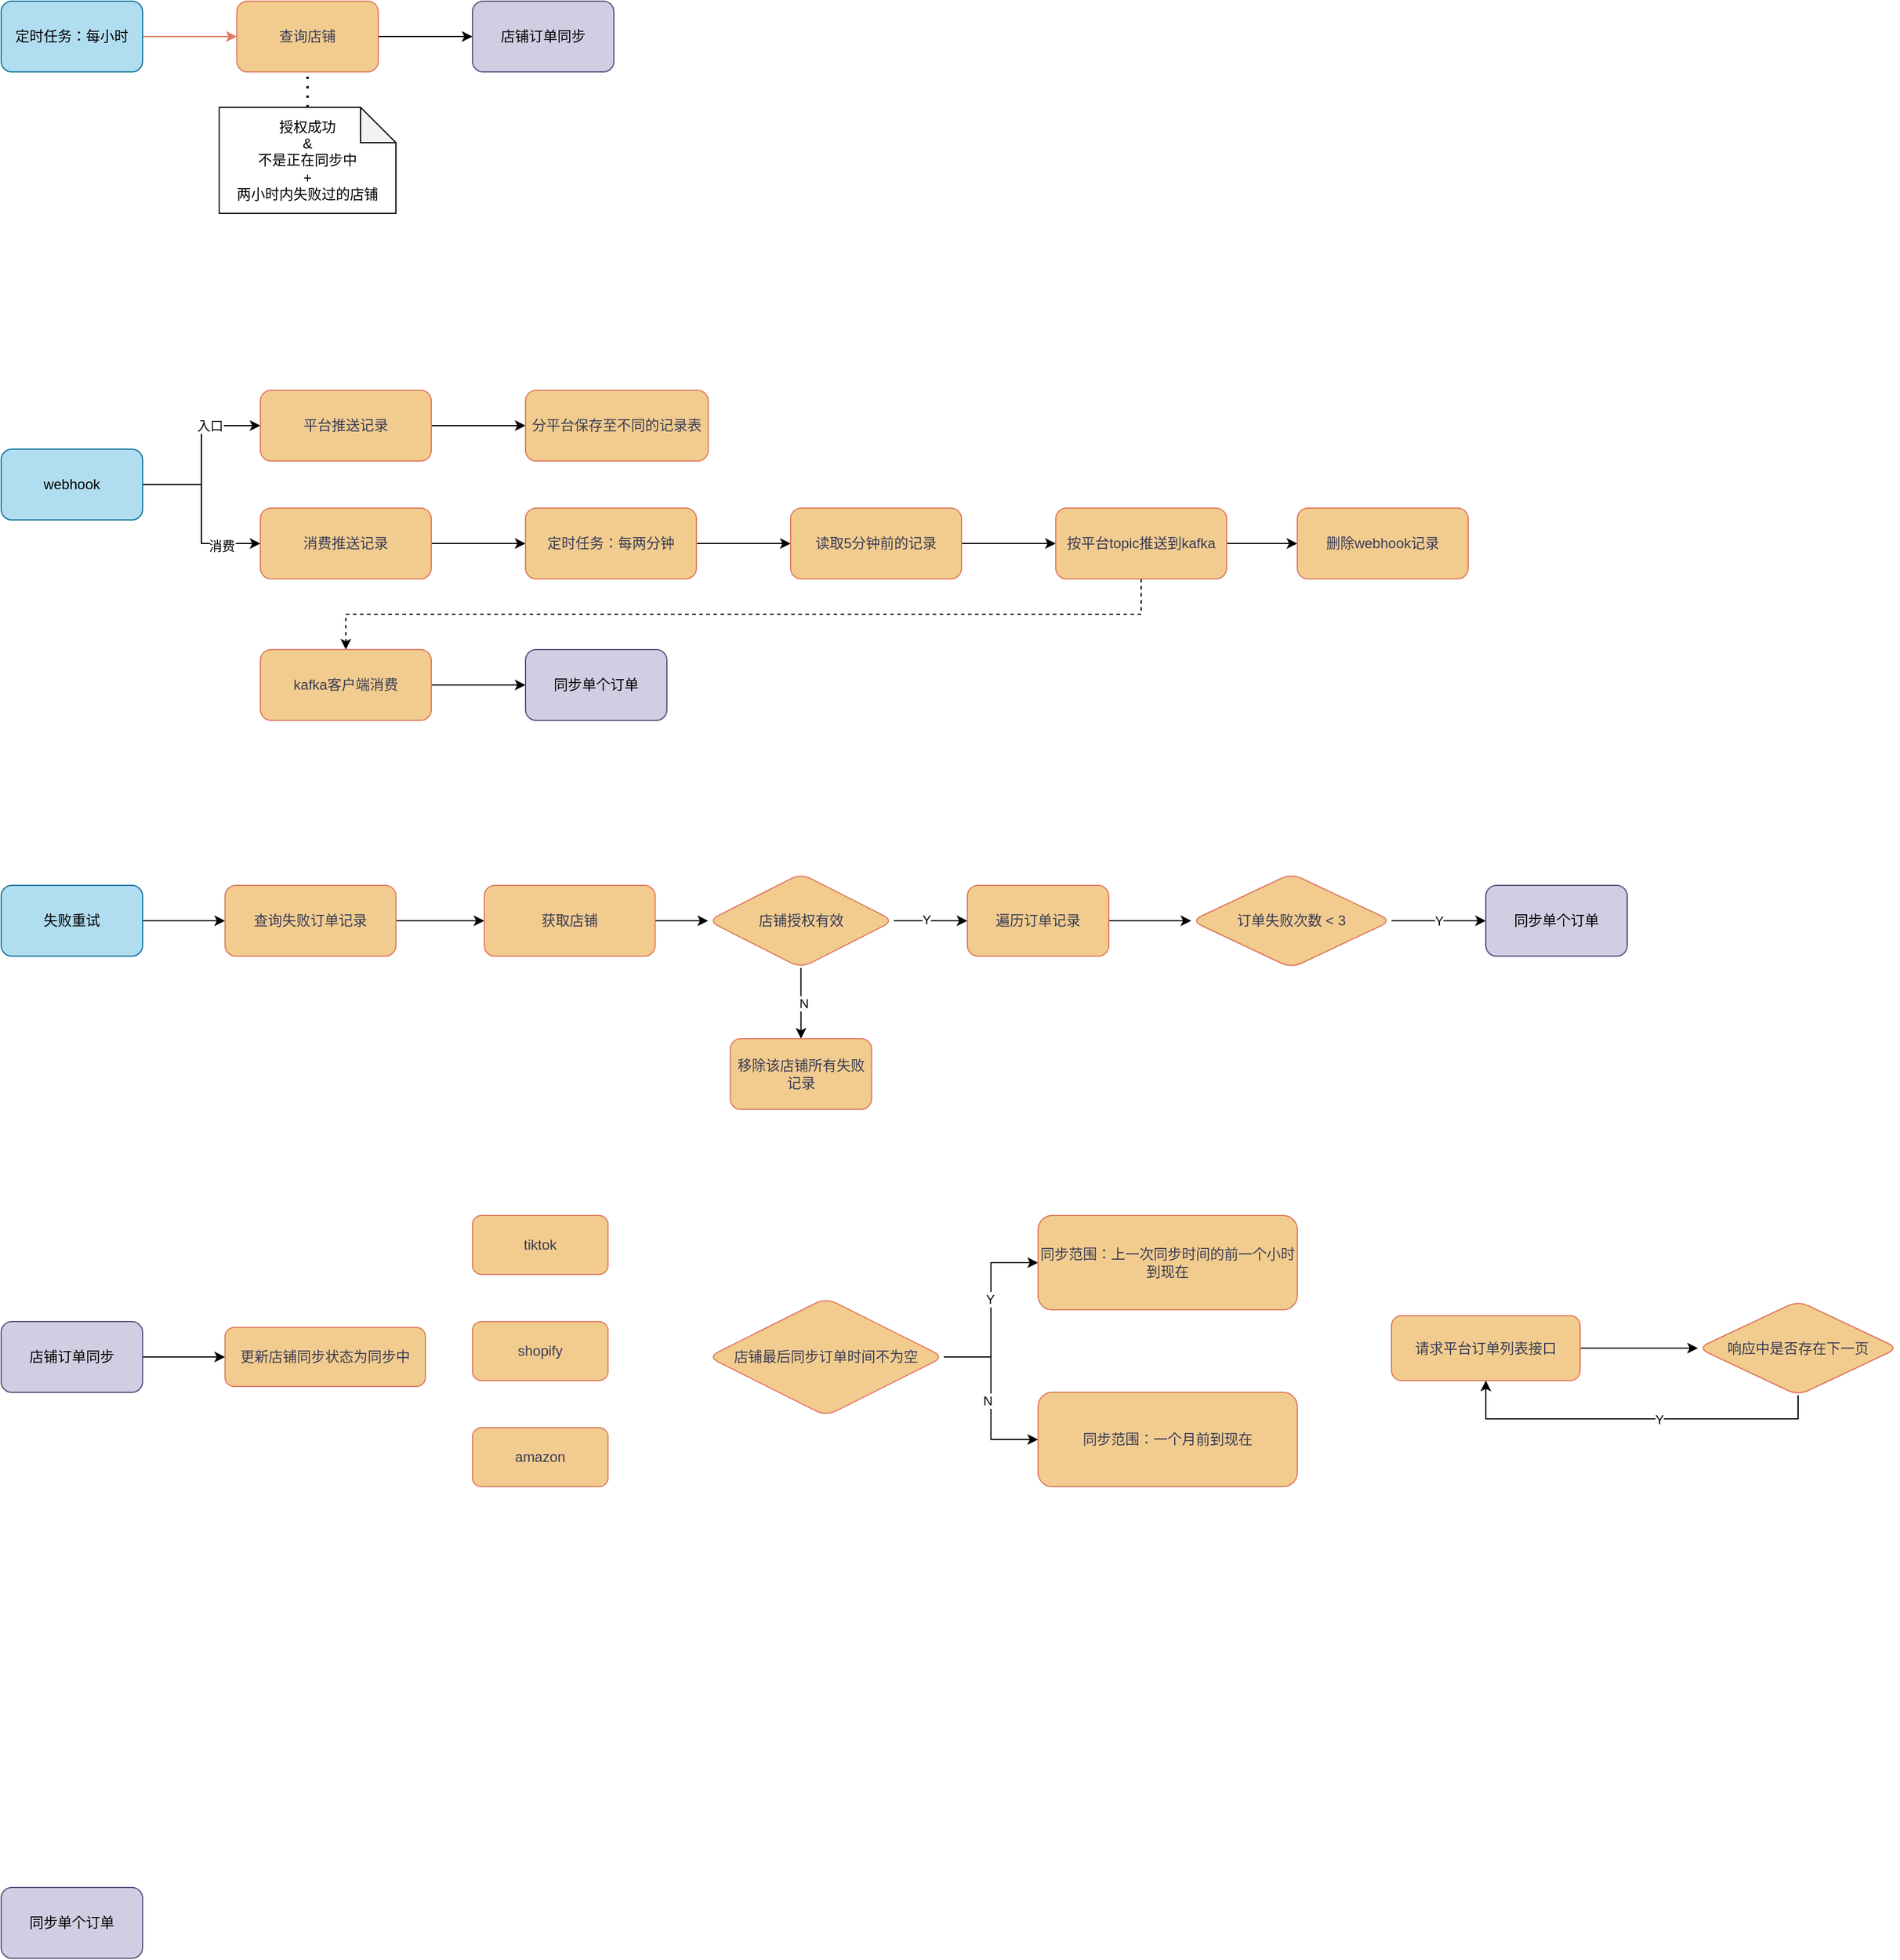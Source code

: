 <mxfile version="22.1.21" type="github">
  <diagram name="第 1 页" id="kU-bCuQfYjcf-XhSNakF">
    <mxGraphModel dx="1434" dy="792" grid="1" gridSize="10" guides="1" tooltips="1" connect="1" arrows="1" fold="1" page="1" pageScale="1" pageWidth="1200" pageHeight="1920" math="0" shadow="0">
      <root>
        <mxCell id="0" />
        <mxCell id="1" parent="0" />
        <mxCell id="RAauXmBRn3lS20RroSCK-4" value="" style="edgeStyle=orthogonalEdgeStyle;rounded=1;orthogonalLoop=1;jettySize=auto;html=1;labelBackgroundColor=none;strokeColor=#E07A5F;fontColor=default;" edge="1" parent="1">
          <mxGeometry relative="1" as="geometry">
            <mxPoint x="160" y="150" as="sourcePoint" />
            <mxPoint x="240" y="150" as="targetPoint" />
          </mxGeometry>
        </mxCell>
        <mxCell id="XKRIkZBitGHvac4q-eO8-1" value="定时任务：每小时" style="rounded=1;whiteSpace=wrap;html=1;labelBackgroundColor=none;fillColor=#b1ddf0;strokeColor=#10739e;" parent="1" vertex="1">
          <mxGeometry x="40" y="120" width="120" height="60" as="geometry" />
        </mxCell>
        <mxCell id="RAauXmBRn3lS20RroSCK-52" style="edgeStyle=orthogonalEdgeStyle;rounded=0;orthogonalLoop=1;jettySize=auto;html=1;exitX=1;exitY=0.5;exitDx=0;exitDy=0;entryX=0;entryY=0.5;entryDx=0;entryDy=0;" edge="1" parent="1" source="RAauXmBRn3lS20RroSCK-1" target="RAauXmBRn3lS20RroSCK-39">
          <mxGeometry relative="1" as="geometry" />
        </mxCell>
        <mxCell id="RAauXmBRn3lS20RroSCK-54" value="入口" style="edgeLabel;html=1;align=center;verticalAlign=middle;resizable=0;points=[];" vertex="1" connectable="0" parent="RAauXmBRn3lS20RroSCK-52">
          <mxGeometry x="0.427" relative="1" as="geometry">
            <mxPoint as="offset" />
          </mxGeometry>
        </mxCell>
        <mxCell id="RAauXmBRn3lS20RroSCK-53" style="edgeStyle=orthogonalEdgeStyle;rounded=0;orthogonalLoop=1;jettySize=auto;html=1;exitX=1;exitY=0.5;exitDx=0;exitDy=0;entryX=0;entryY=0.5;entryDx=0;entryDy=0;" edge="1" parent="1" source="RAauXmBRn3lS20RroSCK-1" target="RAauXmBRn3lS20RroSCK-40">
          <mxGeometry relative="1" as="geometry" />
        </mxCell>
        <mxCell id="RAauXmBRn3lS20RroSCK-55" value="消费" style="edgeLabel;html=1;align=center;verticalAlign=middle;resizable=0;points=[];" vertex="1" connectable="0" parent="RAauXmBRn3lS20RroSCK-53">
          <mxGeometry x="0.56" y="-2" relative="1" as="geometry">
            <mxPoint as="offset" />
          </mxGeometry>
        </mxCell>
        <mxCell id="RAauXmBRn3lS20RroSCK-1" value="webhook" style="rounded=1;whiteSpace=wrap;html=1;labelBackgroundColor=none;fillColor=#b1ddf0;strokeColor=#10739e;" vertex="1" parent="1">
          <mxGeometry x="40" y="500" width="120" height="60" as="geometry" />
        </mxCell>
        <mxCell id="RAauXmBRn3lS20RroSCK-24" style="edgeStyle=orthogonalEdgeStyle;rounded=0;orthogonalLoop=1;jettySize=auto;html=1;exitX=1;exitY=0.5;exitDx=0;exitDy=0;" edge="1" parent="1" source="RAauXmBRn3lS20RroSCK-2" target="RAauXmBRn3lS20RroSCK-22">
          <mxGeometry relative="1" as="geometry" />
        </mxCell>
        <mxCell id="RAauXmBRn3lS20RroSCK-2" value="失败重试" style="rounded=1;whiteSpace=wrap;html=1;labelBackgroundColor=none;fillColor=#b1ddf0;strokeColor=#10739e;" vertex="1" parent="1">
          <mxGeometry x="40" y="870" width="120" height="60" as="geometry" />
        </mxCell>
        <mxCell id="RAauXmBRn3lS20RroSCK-11" value="" style="edgeStyle=orthogonalEdgeStyle;rounded=0;orthogonalLoop=1;jettySize=auto;html=1;" edge="1" parent="1" source="RAauXmBRn3lS20RroSCK-5" target="RAauXmBRn3lS20RroSCK-10">
          <mxGeometry relative="1" as="geometry" />
        </mxCell>
        <mxCell id="RAauXmBRn3lS20RroSCK-5" value="查询店铺" style="rounded=1;whiteSpace=wrap;html=1;labelBackgroundColor=none;fillColor=#F2CC8F;strokeColor=#E07A5F;fontColor=#393C56;" vertex="1" parent="1">
          <mxGeometry x="240" y="120" width="120" height="60" as="geometry" />
        </mxCell>
        <mxCell id="RAauXmBRn3lS20RroSCK-8" value="&lt;div&gt;授权成功&lt;/div&gt;&lt;div&gt;&amp;amp;&lt;br&gt;&lt;/div&gt;&lt;div&gt;不是正在同步中&lt;br&gt;&lt;/div&gt;&lt;div&gt;+&lt;/div&gt;&lt;div&gt;两小时内失败过的店铺&lt;br&gt;&lt;/div&gt;" style="shape=note;whiteSpace=wrap;html=1;backgroundOutline=1;darkOpacity=0.05;" vertex="1" parent="1">
          <mxGeometry x="225" y="210" width="150" height="90" as="geometry" />
        </mxCell>
        <mxCell id="RAauXmBRn3lS20RroSCK-9" value="" style="endArrow=none;dashed=1;html=1;dashPattern=1 3;strokeWidth=2;rounded=0;entryX=0.5;entryY=1;entryDx=0;entryDy=0;exitX=0.5;exitY=0;exitDx=0;exitDy=0;exitPerimeter=0;" edge="1" parent="1" source="RAauXmBRn3lS20RroSCK-8" target="RAauXmBRn3lS20RroSCK-5">
          <mxGeometry width="50" height="50" relative="1" as="geometry">
            <mxPoint x="720" y="230" as="sourcePoint" />
            <mxPoint x="770" y="180" as="targetPoint" />
          </mxGeometry>
        </mxCell>
        <mxCell id="RAauXmBRn3lS20RroSCK-10" value="店铺订单同步" style="rounded=1;whiteSpace=wrap;html=1;labelBackgroundColor=none;fillColor=#d0cee2;strokeColor=#56517e;" vertex="1" parent="1">
          <mxGeometry x="440" y="120" width="120" height="60" as="geometry" />
        </mxCell>
        <mxCell id="RAauXmBRn3lS20RroSCK-19" value="" style="edgeStyle=orthogonalEdgeStyle;rounded=0;orthogonalLoop=1;jettySize=auto;html=1;" edge="1" parent="1" source="RAauXmBRn3lS20RroSCK-14" target="RAauXmBRn3lS20RroSCK-18">
          <mxGeometry relative="1" as="geometry" />
        </mxCell>
        <mxCell id="RAauXmBRn3lS20RroSCK-14" value="获取店铺" style="rounded=1;whiteSpace=wrap;html=1;labelBackgroundColor=none;fillColor=#F2CC8F;strokeColor=#E07A5F;fontColor=#393C56;" vertex="1" parent="1">
          <mxGeometry x="450" y="870" width="145" height="60" as="geometry" />
        </mxCell>
        <mxCell id="RAauXmBRn3lS20RroSCK-21" value="" style="edgeStyle=orthogonalEdgeStyle;rounded=0;orthogonalLoop=1;jettySize=auto;html=1;" edge="1" parent="1" source="RAauXmBRn3lS20RroSCK-18" target="RAauXmBRn3lS20RroSCK-20">
          <mxGeometry relative="1" as="geometry" />
        </mxCell>
        <mxCell id="RAauXmBRn3lS20RroSCK-29" value="Y" style="edgeLabel;html=1;align=center;verticalAlign=middle;resizable=0;points=[];" vertex="1" connectable="0" parent="RAauXmBRn3lS20RroSCK-21">
          <mxGeometry x="-0.16" y="1" relative="1" as="geometry">
            <mxPoint x="1" as="offset" />
          </mxGeometry>
        </mxCell>
        <mxCell id="RAauXmBRn3lS20RroSCK-27" value="" style="edgeStyle=orthogonalEdgeStyle;rounded=0;orthogonalLoop=1;jettySize=auto;html=1;" edge="1" parent="1" source="RAauXmBRn3lS20RroSCK-18" target="RAauXmBRn3lS20RroSCK-26">
          <mxGeometry relative="1" as="geometry" />
        </mxCell>
        <mxCell id="RAauXmBRn3lS20RroSCK-28" value="N" style="edgeLabel;html=1;align=center;verticalAlign=middle;resizable=0;points=[];" vertex="1" connectable="0" parent="RAauXmBRn3lS20RroSCK-27">
          <mxGeometry x="0.0" y="2" relative="1" as="geometry">
            <mxPoint as="offset" />
          </mxGeometry>
        </mxCell>
        <mxCell id="RAauXmBRn3lS20RroSCK-18" value="店铺授权有效" style="rhombus;whiteSpace=wrap;html=1;fillColor=#F2CC8F;strokeColor=#E07A5F;fontColor=#393C56;rounded=1;labelBackgroundColor=none;" vertex="1" parent="1">
          <mxGeometry x="640" y="860" width="157.5" height="80" as="geometry" />
        </mxCell>
        <mxCell id="RAauXmBRn3lS20RroSCK-33" value="" style="edgeStyle=orthogonalEdgeStyle;rounded=0;orthogonalLoop=1;jettySize=auto;html=1;" edge="1" parent="1" source="RAauXmBRn3lS20RroSCK-20" target="RAauXmBRn3lS20RroSCK-32">
          <mxGeometry relative="1" as="geometry" />
        </mxCell>
        <mxCell id="RAauXmBRn3lS20RroSCK-20" value="遍历订单记录" style="whiteSpace=wrap;html=1;fillColor=#F2CC8F;strokeColor=#E07A5F;fontColor=#393C56;rounded=1;labelBackgroundColor=none;" vertex="1" parent="1">
          <mxGeometry x="860" y="870" width="120" height="60" as="geometry" />
        </mxCell>
        <mxCell id="RAauXmBRn3lS20RroSCK-25" style="edgeStyle=orthogonalEdgeStyle;rounded=0;orthogonalLoop=1;jettySize=auto;html=1;exitX=1;exitY=0.5;exitDx=0;exitDy=0;entryX=0;entryY=0.5;entryDx=0;entryDy=0;" edge="1" parent="1" source="RAauXmBRn3lS20RroSCK-22" target="RAauXmBRn3lS20RroSCK-14">
          <mxGeometry relative="1" as="geometry" />
        </mxCell>
        <mxCell id="RAauXmBRn3lS20RroSCK-22" value="查询失败订单记录" style="rounded=1;whiteSpace=wrap;html=1;labelBackgroundColor=none;fillColor=#F2CC8F;strokeColor=#E07A5F;fontColor=#393C56;" vertex="1" parent="1">
          <mxGeometry x="230" y="870" width="145" height="60" as="geometry" />
        </mxCell>
        <mxCell id="RAauXmBRn3lS20RroSCK-26" value="移除该店铺所有失败记录" style="whiteSpace=wrap;html=1;fillColor=#F2CC8F;strokeColor=#E07A5F;fontColor=#393C56;rounded=1;labelBackgroundColor=none;" vertex="1" parent="1">
          <mxGeometry x="658.75" y="1000" width="120" height="60" as="geometry" />
        </mxCell>
        <mxCell id="RAauXmBRn3lS20RroSCK-35" value="" style="edgeStyle=orthogonalEdgeStyle;rounded=0;orthogonalLoop=1;jettySize=auto;html=1;" edge="1" parent="1" source="RAauXmBRn3lS20RroSCK-32" target="RAauXmBRn3lS20RroSCK-34">
          <mxGeometry relative="1" as="geometry" />
        </mxCell>
        <mxCell id="RAauXmBRn3lS20RroSCK-47" value="Y" style="edgeLabel;html=1;align=center;verticalAlign=middle;resizable=0;points=[];" vertex="1" connectable="0" parent="RAauXmBRn3lS20RroSCK-35">
          <mxGeometry relative="1" as="geometry">
            <mxPoint as="offset" />
          </mxGeometry>
        </mxCell>
        <mxCell id="RAauXmBRn3lS20RroSCK-32" value="订单失败次数 &amp;lt; 3" style="rhombus;whiteSpace=wrap;html=1;fillColor=#F2CC8F;strokeColor=#E07A5F;fontColor=#393C56;rounded=1;labelBackgroundColor=none;" vertex="1" parent="1">
          <mxGeometry x="1050" y="860" width="170" height="80" as="geometry" />
        </mxCell>
        <mxCell id="RAauXmBRn3lS20RroSCK-34" value="同步单个订单" style="whiteSpace=wrap;html=1;fillColor=#d0cee2;strokeColor=#56517e;rounded=1;labelBackgroundColor=none;" vertex="1" parent="1">
          <mxGeometry x="1300" y="870" width="120" height="60" as="geometry" />
        </mxCell>
        <mxCell id="RAauXmBRn3lS20RroSCK-42" value="" style="edgeStyle=orthogonalEdgeStyle;rounded=0;orthogonalLoop=1;jettySize=auto;html=1;" edge="1" parent="1" source="RAauXmBRn3lS20RroSCK-39" target="RAauXmBRn3lS20RroSCK-41">
          <mxGeometry relative="1" as="geometry" />
        </mxCell>
        <mxCell id="RAauXmBRn3lS20RroSCK-39" value="平台推送记录" style="rounded=1;whiteSpace=wrap;html=1;labelBackgroundColor=none;fillColor=#F2CC8F;strokeColor=#E07A5F;fontColor=#393C56;" vertex="1" parent="1">
          <mxGeometry x="260" y="450" width="145" height="60" as="geometry" />
        </mxCell>
        <mxCell id="RAauXmBRn3lS20RroSCK-44" value="" style="edgeStyle=orthogonalEdgeStyle;rounded=0;orthogonalLoop=1;jettySize=auto;html=1;" edge="1" parent="1" source="RAauXmBRn3lS20RroSCK-40" target="RAauXmBRn3lS20RroSCK-43">
          <mxGeometry relative="1" as="geometry" />
        </mxCell>
        <mxCell id="RAauXmBRn3lS20RroSCK-40" value="消费推送记录" style="rounded=1;whiteSpace=wrap;html=1;labelBackgroundColor=none;fillColor=#F2CC8F;strokeColor=#E07A5F;fontColor=#393C56;" vertex="1" parent="1">
          <mxGeometry x="260" y="550" width="145" height="60" as="geometry" />
        </mxCell>
        <mxCell id="RAauXmBRn3lS20RroSCK-41" value="分平台保存至不同的记录表" style="rounded=1;whiteSpace=wrap;html=1;labelBackgroundColor=none;fillColor=#F2CC8F;strokeColor=#E07A5F;fontColor=#393C56;" vertex="1" parent="1">
          <mxGeometry x="485" y="450" width="155" height="60" as="geometry" />
        </mxCell>
        <mxCell id="RAauXmBRn3lS20RroSCK-49" value="" style="edgeStyle=orthogonalEdgeStyle;rounded=0;orthogonalLoop=1;jettySize=auto;html=1;" edge="1" parent="1" source="RAauXmBRn3lS20RroSCK-43" target="RAauXmBRn3lS20RroSCK-48">
          <mxGeometry relative="1" as="geometry" />
        </mxCell>
        <mxCell id="RAauXmBRn3lS20RroSCK-43" value="定时任务：每两分钟" style="rounded=1;whiteSpace=wrap;html=1;labelBackgroundColor=none;fillColor=#F2CC8F;strokeColor=#E07A5F;fontColor=#393C56;" vertex="1" parent="1">
          <mxGeometry x="485" y="550" width="145" height="60" as="geometry" />
        </mxCell>
        <mxCell id="RAauXmBRn3lS20RroSCK-51" value="" style="edgeStyle=orthogonalEdgeStyle;rounded=0;orthogonalLoop=1;jettySize=auto;html=1;" edge="1" parent="1" source="RAauXmBRn3lS20RroSCK-48" target="RAauXmBRn3lS20RroSCK-50">
          <mxGeometry relative="1" as="geometry" />
        </mxCell>
        <mxCell id="RAauXmBRn3lS20RroSCK-48" value="读取5分钟前的记录" style="rounded=1;whiteSpace=wrap;html=1;labelBackgroundColor=none;fillColor=#F2CC8F;strokeColor=#E07A5F;fontColor=#393C56;" vertex="1" parent="1">
          <mxGeometry x="710" y="550" width="145" height="60" as="geometry" />
        </mxCell>
        <mxCell id="RAauXmBRn3lS20RroSCK-57" value="" style="edgeStyle=orthogonalEdgeStyle;rounded=0;orthogonalLoop=1;jettySize=auto;html=1;" edge="1" parent="1" source="RAauXmBRn3lS20RroSCK-50" target="RAauXmBRn3lS20RroSCK-56">
          <mxGeometry relative="1" as="geometry" />
        </mxCell>
        <mxCell id="RAauXmBRn3lS20RroSCK-63" style="edgeStyle=orthogonalEdgeStyle;rounded=0;orthogonalLoop=1;jettySize=auto;html=1;exitX=0.5;exitY=1;exitDx=0;exitDy=0;dashed=1;" edge="1" parent="1" source="RAauXmBRn3lS20RroSCK-50" target="RAauXmBRn3lS20RroSCK-58">
          <mxGeometry relative="1" as="geometry" />
        </mxCell>
        <mxCell id="RAauXmBRn3lS20RroSCK-50" value="按平台topic推送到kafka" style="rounded=1;whiteSpace=wrap;html=1;labelBackgroundColor=none;fillColor=#F2CC8F;strokeColor=#E07A5F;fontColor=#393C56;" vertex="1" parent="1">
          <mxGeometry x="935" y="550" width="145" height="60" as="geometry" />
        </mxCell>
        <mxCell id="RAauXmBRn3lS20RroSCK-56" value="删除webhook记录" style="rounded=1;whiteSpace=wrap;html=1;labelBackgroundColor=none;fillColor=#F2CC8F;strokeColor=#E07A5F;fontColor=#393C56;" vertex="1" parent="1">
          <mxGeometry x="1140" y="550" width="145" height="60" as="geometry" />
        </mxCell>
        <mxCell id="RAauXmBRn3lS20RroSCK-60" value="" style="edgeStyle=orthogonalEdgeStyle;rounded=0;orthogonalLoop=1;jettySize=auto;html=1;" edge="1" parent="1" source="RAauXmBRn3lS20RroSCK-58">
          <mxGeometry relative="1" as="geometry">
            <mxPoint x="485" y="700" as="targetPoint" />
          </mxGeometry>
        </mxCell>
        <mxCell id="RAauXmBRn3lS20RroSCK-58" value="kafka客户端消费" style="rounded=1;whiteSpace=wrap;html=1;labelBackgroundColor=none;fillColor=#F2CC8F;strokeColor=#E07A5F;fontColor=#393C56;" vertex="1" parent="1">
          <mxGeometry x="260" y="670" width="145" height="60" as="geometry" />
        </mxCell>
        <mxCell id="RAauXmBRn3lS20RroSCK-61" value="同步单个订单" style="whiteSpace=wrap;html=1;fillColor=#d0cee2;strokeColor=#56517e;rounded=1;labelBackgroundColor=none;" vertex="1" parent="1">
          <mxGeometry x="485" y="670" width="120" height="60" as="geometry" />
        </mxCell>
        <mxCell id="RAauXmBRn3lS20RroSCK-67" style="edgeStyle=orthogonalEdgeStyle;rounded=0;orthogonalLoop=1;jettySize=auto;html=1;exitX=1;exitY=0.5;exitDx=0;exitDy=0;" edge="1" parent="1" source="RAauXmBRn3lS20RroSCK-64" target="RAauXmBRn3lS20RroSCK-66">
          <mxGeometry relative="1" as="geometry" />
        </mxCell>
        <mxCell id="RAauXmBRn3lS20RroSCK-64" value="店铺订单同步" style="rounded=1;whiteSpace=wrap;html=1;labelBackgroundColor=none;fillColor=#d0cee2;strokeColor=#56517e;" vertex="1" parent="1">
          <mxGeometry x="40" y="1240" width="120" height="60" as="geometry" />
        </mxCell>
        <mxCell id="RAauXmBRn3lS20RroSCK-65" value="同步单个订单" style="whiteSpace=wrap;html=1;fillColor=#d0cee2;strokeColor=#56517e;rounded=1;labelBackgroundColor=none;" vertex="1" parent="1">
          <mxGeometry x="40" y="1720" width="120" height="60" as="geometry" />
        </mxCell>
        <mxCell id="RAauXmBRn3lS20RroSCK-66" value="更新店铺同步状态为同步中" style="rounded=1;whiteSpace=wrap;html=1;labelBackgroundColor=none;fillColor=#F2CC8F;strokeColor=#E07A5F;fontColor=#393C56;" vertex="1" parent="1">
          <mxGeometry x="230" y="1245" width="170" height="50" as="geometry" />
        </mxCell>
        <mxCell id="RAauXmBRn3lS20RroSCK-68" value="tiktok" style="rounded=1;whiteSpace=wrap;html=1;labelBackgroundColor=none;fillColor=#F2CC8F;strokeColor=#E07A5F;fontColor=#393C56;" vertex="1" parent="1">
          <mxGeometry x="440" y="1150" width="115" height="50" as="geometry" />
        </mxCell>
        <mxCell id="RAauXmBRn3lS20RroSCK-69" value="shopify" style="rounded=1;whiteSpace=wrap;html=1;labelBackgroundColor=none;fillColor=#F2CC8F;strokeColor=#E07A5F;fontColor=#393C56;" vertex="1" parent="1">
          <mxGeometry x="440" y="1240" width="115" height="50" as="geometry" />
        </mxCell>
        <mxCell id="RAauXmBRn3lS20RroSCK-71" value="amazon" style="rounded=1;whiteSpace=wrap;html=1;labelBackgroundColor=none;fillColor=#F2CC8F;strokeColor=#E07A5F;fontColor=#393C56;" vertex="1" parent="1">
          <mxGeometry x="440" y="1330" width="115" height="50" as="geometry" />
        </mxCell>
        <mxCell id="RAauXmBRn3lS20RroSCK-77" style="edgeStyle=orthogonalEdgeStyle;rounded=0;orthogonalLoop=1;jettySize=auto;html=1;exitX=1;exitY=0.5;exitDx=0;exitDy=0;entryX=0;entryY=0.5;entryDx=0;entryDy=0;" edge="1" parent="1" source="RAauXmBRn3lS20RroSCK-74" target="RAauXmBRn3lS20RroSCK-75">
          <mxGeometry relative="1" as="geometry" />
        </mxCell>
        <mxCell id="RAauXmBRn3lS20RroSCK-79" value="Y" style="edgeLabel;html=1;align=center;verticalAlign=middle;resizable=0;points=[];" vertex="1" connectable="0" parent="RAauXmBRn3lS20RroSCK-77">
          <mxGeometry x="0.113" y="1" relative="1" as="geometry">
            <mxPoint as="offset" />
          </mxGeometry>
        </mxCell>
        <mxCell id="RAauXmBRn3lS20RroSCK-78" style="edgeStyle=orthogonalEdgeStyle;rounded=0;orthogonalLoop=1;jettySize=auto;html=1;exitX=1;exitY=0.5;exitDx=0;exitDy=0;entryX=0;entryY=0.5;entryDx=0;entryDy=0;" edge="1" parent="1" source="RAauXmBRn3lS20RroSCK-74" target="RAauXmBRn3lS20RroSCK-76">
          <mxGeometry relative="1" as="geometry" />
        </mxCell>
        <mxCell id="RAauXmBRn3lS20RroSCK-80" value="N" style="edgeLabel;html=1;align=center;verticalAlign=middle;resizable=0;points=[];" vertex="1" connectable="0" parent="RAauXmBRn3lS20RroSCK-78">
          <mxGeometry x="0.027" y="-3" relative="1" as="geometry">
            <mxPoint as="offset" />
          </mxGeometry>
        </mxCell>
        <mxCell id="RAauXmBRn3lS20RroSCK-74" value="店铺最后同步订单时间不为空" style="rhombus;whiteSpace=wrap;html=1;fillColor=#F2CC8F;strokeColor=#E07A5F;fontColor=#393C56;rounded=1;labelBackgroundColor=none;" vertex="1" parent="1">
          <mxGeometry x="640" y="1220" width="200" height="100" as="geometry" />
        </mxCell>
        <mxCell id="RAauXmBRn3lS20RroSCK-75" value="同步范围：上一次同步时间的前一个小时到现在" style="whiteSpace=wrap;html=1;fillColor=#F2CC8F;strokeColor=#E07A5F;fontColor=#393C56;rounded=1;labelBackgroundColor=none;" vertex="1" parent="1">
          <mxGeometry x="920" y="1150" width="220" height="80" as="geometry" />
        </mxCell>
        <mxCell id="RAauXmBRn3lS20RroSCK-76" value="同步范围：一个月前到现在" style="whiteSpace=wrap;html=1;fillColor=#F2CC8F;strokeColor=#E07A5F;fontColor=#393C56;rounded=1;labelBackgroundColor=none;" vertex="1" parent="1">
          <mxGeometry x="920" y="1300" width="220" height="80" as="geometry" />
        </mxCell>
        <mxCell id="RAauXmBRn3lS20RroSCK-88" style="edgeStyle=orthogonalEdgeStyle;rounded=0;orthogonalLoop=1;jettySize=auto;html=1;exitX=1;exitY=0.5;exitDx=0;exitDy=0;" edge="1" parent="1" source="RAauXmBRn3lS20RroSCK-81" target="RAauXmBRn3lS20RroSCK-82">
          <mxGeometry relative="1" as="geometry" />
        </mxCell>
        <mxCell id="RAauXmBRn3lS20RroSCK-81" value="请求平台订单列表接口" style="whiteSpace=wrap;html=1;fillColor=#F2CC8F;strokeColor=#E07A5F;fontColor=#393C56;rounded=1;labelBackgroundColor=none;" vertex="1" parent="1">
          <mxGeometry x="1220" y="1235" width="160" height="55" as="geometry" />
        </mxCell>
        <mxCell id="RAauXmBRn3lS20RroSCK-83" style="edgeStyle=orthogonalEdgeStyle;rounded=0;orthogonalLoop=1;jettySize=auto;html=1;exitX=0.5;exitY=1;exitDx=0;exitDy=0;entryX=0.5;entryY=1;entryDx=0;entryDy=0;" edge="1" parent="1" source="RAauXmBRn3lS20RroSCK-82" target="RAauXmBRn3lS20RroSCK-81">
          <mxGeometry relative="1" as="geometry" />
        </mxCell>
        <mxCell id="RAauXmBRn3lS20RroSCK-87" value="Y" style="edgeLabel;html=1;align=center;verticalAlign=middle;resizable=0;points=[];" vertex="1" connectable="0" parent="RAauXmBRn3lS20RroSCK-83">
          <mxGeometry x="-0.128" relative="1" as="geometry">
            <mxPoint as="offset" />
          </mxGeometry>
        </mxCell>
        <mxCell id="RAauXmBRn3lS20RroSCK-82" value="响应中是否存在下一页" style="rhombus;whiteSpace=wrap;html=1;fillColor=#F2CC8F;strokeColor=#E07A5F;fontColor=#393C56;rounded=1;labelBackgroundColor=none;" vertex="1" parent="1">
          <mxGeometry x="1480" y="1222.5" width="170" height="80" as="geometry" />
        </mxCell>
      </root>
    </mxGraphModel>
  </diagram>
</mxfile>
